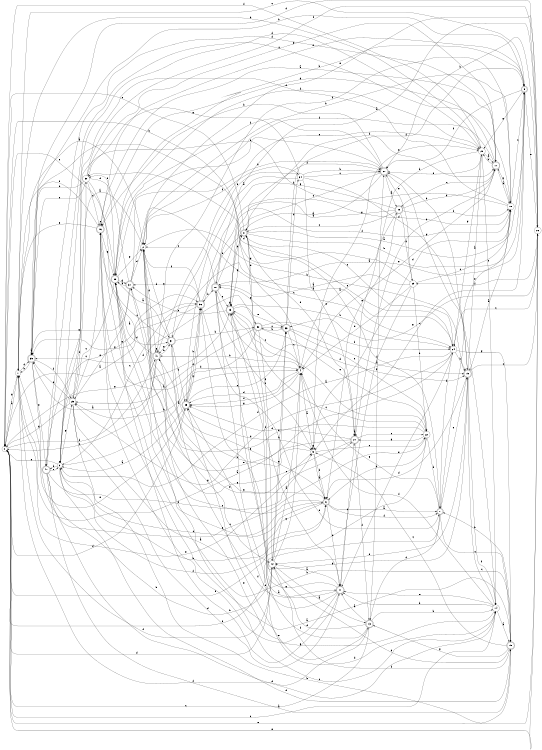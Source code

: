 digraph n34_3 {
__start0 [label="" shape="none"];

rankdir=LR;
size="8,5";

s0 [style="filled", color="black", fillcolor="white" shape="circle", label="0"];
s1 [style="filled", color="black", fillcolor="white" shape="circle", label="1"];
s2 [style="filled", color="black", fillcolor="white" shape="circle", label="2"];
s3 [style="filled", color="black", fillcolor="white" shape="circle", label="3"];
s4 [style="filled", color="black", fillcolor="white" shape="circle", label="4"];
s5 [style="filled", color="black", fillcolor="white" shape="circle", label="5"];
s6 [style="rounded,filled", color="black", fillcolor="white" shape="doublecircle", label="6"];
s7 [style="rounded,filled", color="black", fillcolor="white" shape="doublecircle", label="7"];
s8 [style="rounded,filled", color="black", fillcolor="white" shape="doublecircle", label="8"];
s9 [style="rounded,filled", color="black", fillcolor="white" shape="doublecircle", label="9"];
s10 [style="rounded,filled", color="black", fillcolor="white" shape="doublecircle", label="10"];
s11 [style="rounded,filled", color="black", fillcolor="white" shape="doublecircle", label="11"];
s12 [style="filled", color="black", fillcolor="white" shape="circle", label="12"];
s13 [style="rounded,filled", color="black", fillcolor="white" shape="doublecircle", label="13"];
s14 [style="filled", color="black", fillcolor="white" shape="circle", label="14"];
s15 [style="rounded,filled", color="black", fillcolor="white" shape="doublecircle", label="15"];
s16 [style="rounded,filled", color="black", fillcolor="white" shape="doublecircle", label="16"];
s17 [style="rounded,filled", color="black", fillcolor="white" shape="doublecircle", label="17"];
s18 [style="filled", color="black", fillcolor="white" shape="circle", label="18"];
s19 [style="rounded,filled", color="black", fillcolor="white" shape="doublecircle", label="19"];
s20 [style="filled", color="black", fillcolor="white" shape="circle", label="20"];
s21 [style="rounded,filled", color="black", fillcolor="white" shape="doublecircle", label="21"];
s22 [style="filled", color="black", fillcolor="white" shape="circle", label="22"];
s23 [style="rounded,filled", color="black", fillcolor="white" shape="doublecircle", label="23"];
s24 [style="filled", color="black", fillcolor="white" shape="circle", label="24"];
s25 [style="filled", color="black", fillcolor="white" shape="circle", label="25"];
s26 [style="filled", color="black", fillcolor="white" shape="circle", label="26"];
s27 [style="rounded,filled", color="black", fillcolor="white" shape="doublecircle", label="27"];
s28 [style="rounded,filled", color="black", fillcolor="white" shape="doublecircle", label="28"];
s29 [style="filled", color="black", fillcolor="white" shape="circle", label="29"];
s30 [style="filled", color="black", fillcolor="white" shape="circle", label="30"];
s31 [style="rounded,filled", color="black", fillcolor="white" shape="doublecircle", label="31"];
s32 [style="rounded,filled", color="black", fillcolor="white" shape="doublecircle", label="32"];
s33 [style="rounded,filled", color="black", fillcolor="white" shape="doublecircle", label="33"];
s34 [style="filled", color="black", fillcolor="white" shape="circle", label="34"];
s35 [style="rounded,filled", color="black", fillcolor="white" shape="doublecircle", label="35"];
s36 [style="rounded,filled", color="black", fillcolor="white" shape="doublecircle", label="36"];
s37 [style="rounded,filled", color="black", fillcolor="white" shape="doublecircle", label="37"];
s38 [style="rounded,filled", color="black", fillcolor="white" shape="doublecircle", label="38"];
s39 [style="rounded,filled", color="black", fillcolor="white" shape="doublecircle", label="39"];
s40 [style="rounded,filled", color="black", fillcolor="white" shape="doublecircle", label="40"];
s41 [style="rounded,filled", color="black", fillcolor="white" shape="doublecircle", label="41"];
s0 -> s1 [label="a"];
s0 -> s4 [label="b"];
s0 -> s14 [label="c"];
s0 -> s35 [label="d"];
s0 -> s26 [label="e"];
s0 -> s41 [label="f"];
s0 -> s23 [label="g"];
s1 -> s2 [label="a"];
s1 -> s20 [label="b"];
s1 -> s9 [label="c"];
s1 -> s39 [label="d"];
s1 -> s21 [label="e"];
s1 -> s13 [label="f"];
s1 -> s0 [label="g"];
s2 -> s3 [label="a"];
s2 -> s19 [label="b"];
s2 -> s14 [label="c"];
s2 -> s41 [label="d"];
s2 -> s5 [label="e"];
s2 -> s34 [label="f"];
s2 -> s12 [label="g"];
s3 -> s4 [label="a"];
s3 -> s40 [label="b"];
s3 -> s6 [label="c"];
s3 -> s15 [label="d"];
s3 -> s0 [label="e"];
s3 -> s6 [label="f"];
s3 -> s25 [label="g"];
s4 -> s5 [label="a"];
s4 -> s41 [label="b"];
s4 -> s23 [label="c"];
s4 -> s35 [label="d"];
s4 -> s28 [label="e"];
s4 -> s35 [label="f"];
s4 -> s35 [label="g"];
s5 -> s6 [label="a"];
s5 -> s41 [label="b"];
s5 -> s22 [label="c"];
s5 -> s18 [label="d"];
s5 -> s20 [label="e"];
s5 -> s6 [label="f"];
s5 -> s5 [label="g"];
s6 -> s7 [label="a"];
s6 -> s3 [label="b"];
s6 -> s38 [label="c"];
s6 -> s11 [label="d"];
s6 -> s38 [label="e"];
s6 -> s7 [label="f"];
s6 -> s41 [label="g"];
s7 -> s8 [label="a"];
s7 -> s24 [label="b"];
s7 -> s15 [label="c"];
s7 -> s13 [label="d"];
s7 -> s19 [label="e"];
s7 -> s0 [label="f"];
s7 -> s4 [label="g"];
s8 -> s9 [label="a"];
s8 -> s9 [label="b"];
s8 -> s0 [label="c"];
s8 -> s32 [label="d"];
s8 -> s21 [label="e"];
s8 -> s17 [label="f"];
s8 -> s23 [label="g"];
s9 -> s10 [label="a"];
s9 -> s39 [label="b"];
s9 -> s5 [label="c"];
s9 -> s16 [label="d"];
s9 -> s26 [label="e"];
s9 -> s27 [label="f"];
s9 -> s20 [label="g"];
s10 -> s11 [label="a"];
s10 -> s5 [label="b"];
s10 -> s2 [label="c"];
s10 -> s19 [label="d"];
s10 -> s23 [label="e"];
s10 -> s18 [label="f"];
s10 -> s18 [label="g"];
s11 -> s12 [label="a"];
s11 -> s38 [label="b"];
s11 -> s21 [label="c"];
s11 -> s35 [label="d"];
s11 -> s2 [label="e"];
s11 -> s31 [label="f"];
s11 -> s23 [label="g"];
s12 -> s13 [label="a"];
s12 -> s33 [label="b"];
s12 -> s4 [label="c"];
s12 -> s0 [label="d"];
s12 -> s33 [label="e"];
s12 -> s1 [label="f"];
s12 -> s4 [label="g"];
s13 -> s11 [label="a"];
s13 -> s14 [label="b"];
s13 -> s0 [label="c"];
s13 -> s8 [label="d"];
s13 -> s35 [label="e"];
s13 -> s23 [label="f"];
s13 -> s27 [label="g"];
s14 -> s15 [label="a"];
s14 -> s11 [label="b"];
s14 -> s19 [label="c"];
s14 -> s10 [label="d"];
s14 -> s11 [label="e"];
s14 -> s4 [label="f"];
s14 -> s16 [label="g"];
s15 -> s16 [label="a"];
s15 -> s7 [label="b"];
s15 -> s5 [label="c"];
s15 -> s12 [label="d"];
s15 -> s0 [label="e"];
s15 -> s12 [label="f"];
s15 -> s13 [label="g"];
s16 -> s17 [label="a"];
s16 -> s15 [label="b"];
s16 -> s16 [label="c"];
s16 -> s4 [label="d"];
s16 -> s1 [label="e"];
s16 -> s1 [label="f"];
s16 -> s38 [label="g"];
s17 -> s18 [label="a"];
s17 -> s20 [label="b"];
s17 -> s28 [label="c"];
s17 -> s40 [label="d"];
s17 -> s4 [label="e"];
s17 -> s2 [label="f"];
s17 -> s16 [label="g"];
s18 -> s19 [label="a"];
s18 -> s2 [label="b"];
s18 -> s9 [label="c"];
s18 -> s3 [label="d"];
s18 -> s7 [label="e"];
s18 -> s25 [label="f"];
s18 -> s17 [label="g"];
s19 -> s20 [label="a"];
s19 -> s27 [label="b"];
s19 -> s26 [label="c"];
s19 -> s6 [label="d"];
s19 -> s12 [label="e"];
s19 -> s14 [label="f"];
s19 -> s36 [label="g"];
s20 -> s17 [label="a"];
s20 -> s21 [label="b"];
s20 -> s14 [label="c"];
s20 -> s3 [label="d"];
s20 -> s27 [label="e"];
s20 -> s0 [label="f"];
s20 -> s24 [label="g"];
s21 -> s21 [label="a"];
s21 -> s17 [label="b"];
s21 -> s22 [label="c"];
s21 -> s35 [label="d"];
s21 -> s37 [label="e"];
s21 -> s13 [label="f"];
s21 -> s38 [label="g"];
s22 -> s23 [label="a"];
s22 -> s6 [label="b"];
s22 -> s23 [label="c"];
s22 -> s7 [label="d"];
s22 -> s37 [label="e"];
s22 -> s0 [label="f"];
s22 -> s21 [label="g"];
s23 -> s11 [label="a"];
s23 -> s24 [label="b"];
s23 -> s37 [label="c"];
s23 -> s8 [label="d"];
s23 -> s33 [label="e"];
s23 -> s27 [label="f"];
s23 -> s23 [label="g"];
s24 -> s1 [label="a"];
s24 -> s19 [label="b"];
s24 -> s8 [label="c"];
s24 -> s3 [label="d"];
s24 -> s11 [label="e"];
s24 -> s25 [label="f"];
s24 -> s15 [label="g"];
s25 -> s6 [label="a"];
s25 -> s26 [label="b"];
s25 -> s16 [label="c"];
s25 -> s11 [label="d"];
s25 -> s39 [label="e"];
s25 -> s30 [label="f"];
s25 -> s0 [label="g"];
s26 -> s10 [label="a"];
s26 -> s27 [label="b"];
s26 -> s24 [label="c"];
s26 -> s39 [label="d"];
s26 -> s2 [label="e"];
s26 -> s29 [label="f"];
s26 -> s33 [label="g"];
s27 -> s28 [label="a"];
s27 -> s16 [label="b"];
s27 -> s8 [label="c"];
s27 -> s8 [label="d"];
s27 -> s38 [label="e"];
s27 -> s38 [label="f"];
s27 -> s19 [label="g"];
s28 -> s23 [label="a"];
s28 -> s17 [label="b"];
s28 -> s8 [label="c"];
s28 -> s29 [label="d"];
s28 -> s6 [label="e"];
s28 -> s18 [label="f"];
s28 -> s36 [label="g"];
s29 -> s10 [label="a"];
s29 -> s22 [label="b"];
s29 -> s18 [label="c"];
s29 -> s4 [label="d"];
s29 -> s27 [label="e"];
s29 -> s11 [label="f"];
s29 -> s30 [label="g"];
s30 -> s31 [label="a"];
s30 -> s39 [label="b"];
s30 -> s16 [label="c"];
s30 -> s38 [label="d"];
s30 -> s39 [label="e"];
s30 -> s26 [label="f"];
s30 -> s17 [label="g"];
s31 -> s24 [label="a"];
s31 -> s32 [label="b"];
s31 -> s16 [label="c"];
s31 -> s2 [label="d"];
s31 -> s6 [label="e"];
s31 -> s35 [label="f"];
s31 -> s41 [label="g"];
s32 -> s25 [label="a"];
s32 -> s25 [label="b"];
s32 -> s33 [label="c"];
s32 -> s39 [label="d"];
s32 -> s22 [label="e"];
s32 -> s24 [label="f"];
s32 -> s12 [label="g"];
s33 -> s19 [label="a"];
s33 -> s32 [label="b"];
s33 -> s4 [label="c"];
s33 -> s34 [label="d"];
s33 -> s22 [label="e"];
s33 -> s9 [label="f"];
s33 -> s10 [label="g"];
s34 -> s35 [label="a"];
s34 -> s27 [label="b"];
s34 -> s27 [label="c"];
s34 -> s14 [label="d"];
s34 -> s21 [label="e"];
s34 -> s31 [label="f"];
s34 -> s30 [label="g"];
s35 -> s3 [label="a"];
s35 -> s36 [label="b"];
s35 -> s33 [label="c"];
s35 -> s5 [label="d"];
s35 -> s1 [label="e"];
s35 -> s36 [label="f"];
s35 -> s36 [label="g"];
s36 -> s0 [label="a"];
s36 -> s10 [label="b"];
s36 -> s3 [label="c"];
s36 -> s7 [label="d"];
s36 -> s8 [label="e"];
s36 -> s2 [label="f"];
s36 -> s37 [label="g"];
s37 -> s38 [label="a"];
s37 -> s27 [label="b"];
s37 -> s24 [label="c"];
s37 -> s2 [label="d"];
s37 -> s25 [label="e"];
s37 -> s30 [label="f"];
s37 -> s39 [label="g"];
s38 -> s31 [label="a"];
s38 -> s9 [label="b"];
s38 -> s3 [label="c"];
s38 -> s37 [label="d"];
s38 -> s0 [label="e"];
s38 -> s20 [label="f"];
s38 -> s2 [label="g"];
s39 -> s39 [label="a"];
s39 -> s1 [label="b"];
s39 -> s22 [label="c"];
s39 -> s24 [label="d"];
s39 -> s40 [label="e"];
s39 -> s25 [label="f"];
s39 -> s36 [label="g"];
s40 -> s15 [label="a"];
s40 -> s12 [label="b"];
s40 -> s18 [label="c"];
s40 -> s14 [label="d"];
s40 -> s3 [label="e"];
s40 -> s5 [label="f"];
s40 -> s36 [label="g"];
s41 -> s39 [label="a"];
s41 -> s31 [label="b"];
s41 -> s0 [label="c"];
s41 -> s38 [label="d"];
s41 -> s20 [label="e"];
s41 -> s18 [label="f"];
s41 -> s41 [label="g"];

}